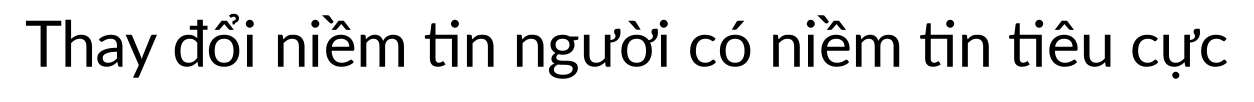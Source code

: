 digraph Thamkhao {
	graph [fontname=Lato,
		fontsize=30,
		label="Thay đổi niềm tin người có niềm tin tiêu cực",
		labelloc=t,
		overlap=false,
		sep=10,
		style=rounded
	];
	node [fillcolor="#c6cac3",
		fontname=Lato,
		margin=0.2,
		penwidth=1.5,
		shape=plaintext,
		style="filled, rounded"
	];
	edge [penwidth=1,
		style=""
	];
	subgraph cluster_branch_i {
		graph [label="i Megan dám nói rằng \"tôi sẽ không để nỗi sợ chi phối mình\""];
	}
	subgraph cluster_branch_j {
		graph [label="j Megan sẽ không dựa vào cảm xúc để biện minh cho hành động của mình"];
	}
	subgraph cluster_branch_1b {
		graph [color="#D1DFE4",
			label="1b Megan cảm thấy những người xung quanh cô cảm thấy cô nên trò chuyện với Cuball",
			style="filled, rounded"
		];
	}
	subgraph cluster_branch_1a {
		graph [color="#D1E4DD",
			label="1a Megan cảm thấy quả thực việc nói chuyện với Cueball sẽ đem lại điều mà mình luôn mong mỏi",
			style="filled, rounded"
		];
	}
	subgraph cluster_branch_r {
		graph [label="r Cộng đồng bạn bè QC phát triển"];
	}
	subgraph cluster_branch_k {
		graph [label="k Megan nghe được các câu chuyện của những người tương tự hoàn cảnh của mình"];
	}
	subgraph cluster_branch_o {
		graph [label="o Tổ chức thành công những buổi chia sẻ vòng tròn"];
	}
	subgraph cluster_branch_m {
		graph [label="m Những Megan trong friendlist QC sẽ làm điều tương tự"];
	}
	subgraph cluster_branch_q {
		graph [label="q Các chủ doanh nghiệp đồng ý hỗ trợ nhân viên"];
	}
	subgraph cluster_branch_n {
		graph [label="n Tổ chức thành công cuộc đối thoại giữa những người khác biệt quan điểm"];
	}
	subgraph cluster_branch_p {
		graph [label="p Tổ chức thành công các buổi nói chuyện của người có chuyên môn"];
	}
	subgraph cluster_branch_s {
		graph [label="s Kết hợp được với các dự án khác"];
	}
	subgraph cluster_branch_l {
		graph [label="l Megan muốn đặt câu hỏi về tất cả những gì mình nghĩ"];
	}
}
